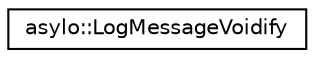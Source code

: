 digraph "Graphical Class Hierarchy"
{
  edge [fontname="Helvetica",fontsize="10",labelfontname="Helvetica",labelfontsize="10"];
  node [fontname="Helvetica",fontsize="10",shape=record];
  rankdir="LR";
  Node0 [label="asylo::LogMessageVoidify",height=0.2,width=0.4,color="black", fillcolor="white", style="filled",URL="$classasylo_1_1LogMessageVoidify.html",tooltip="This class is used just to take an ostream type and make it a void type to satisify the ternary opera..."];
}
